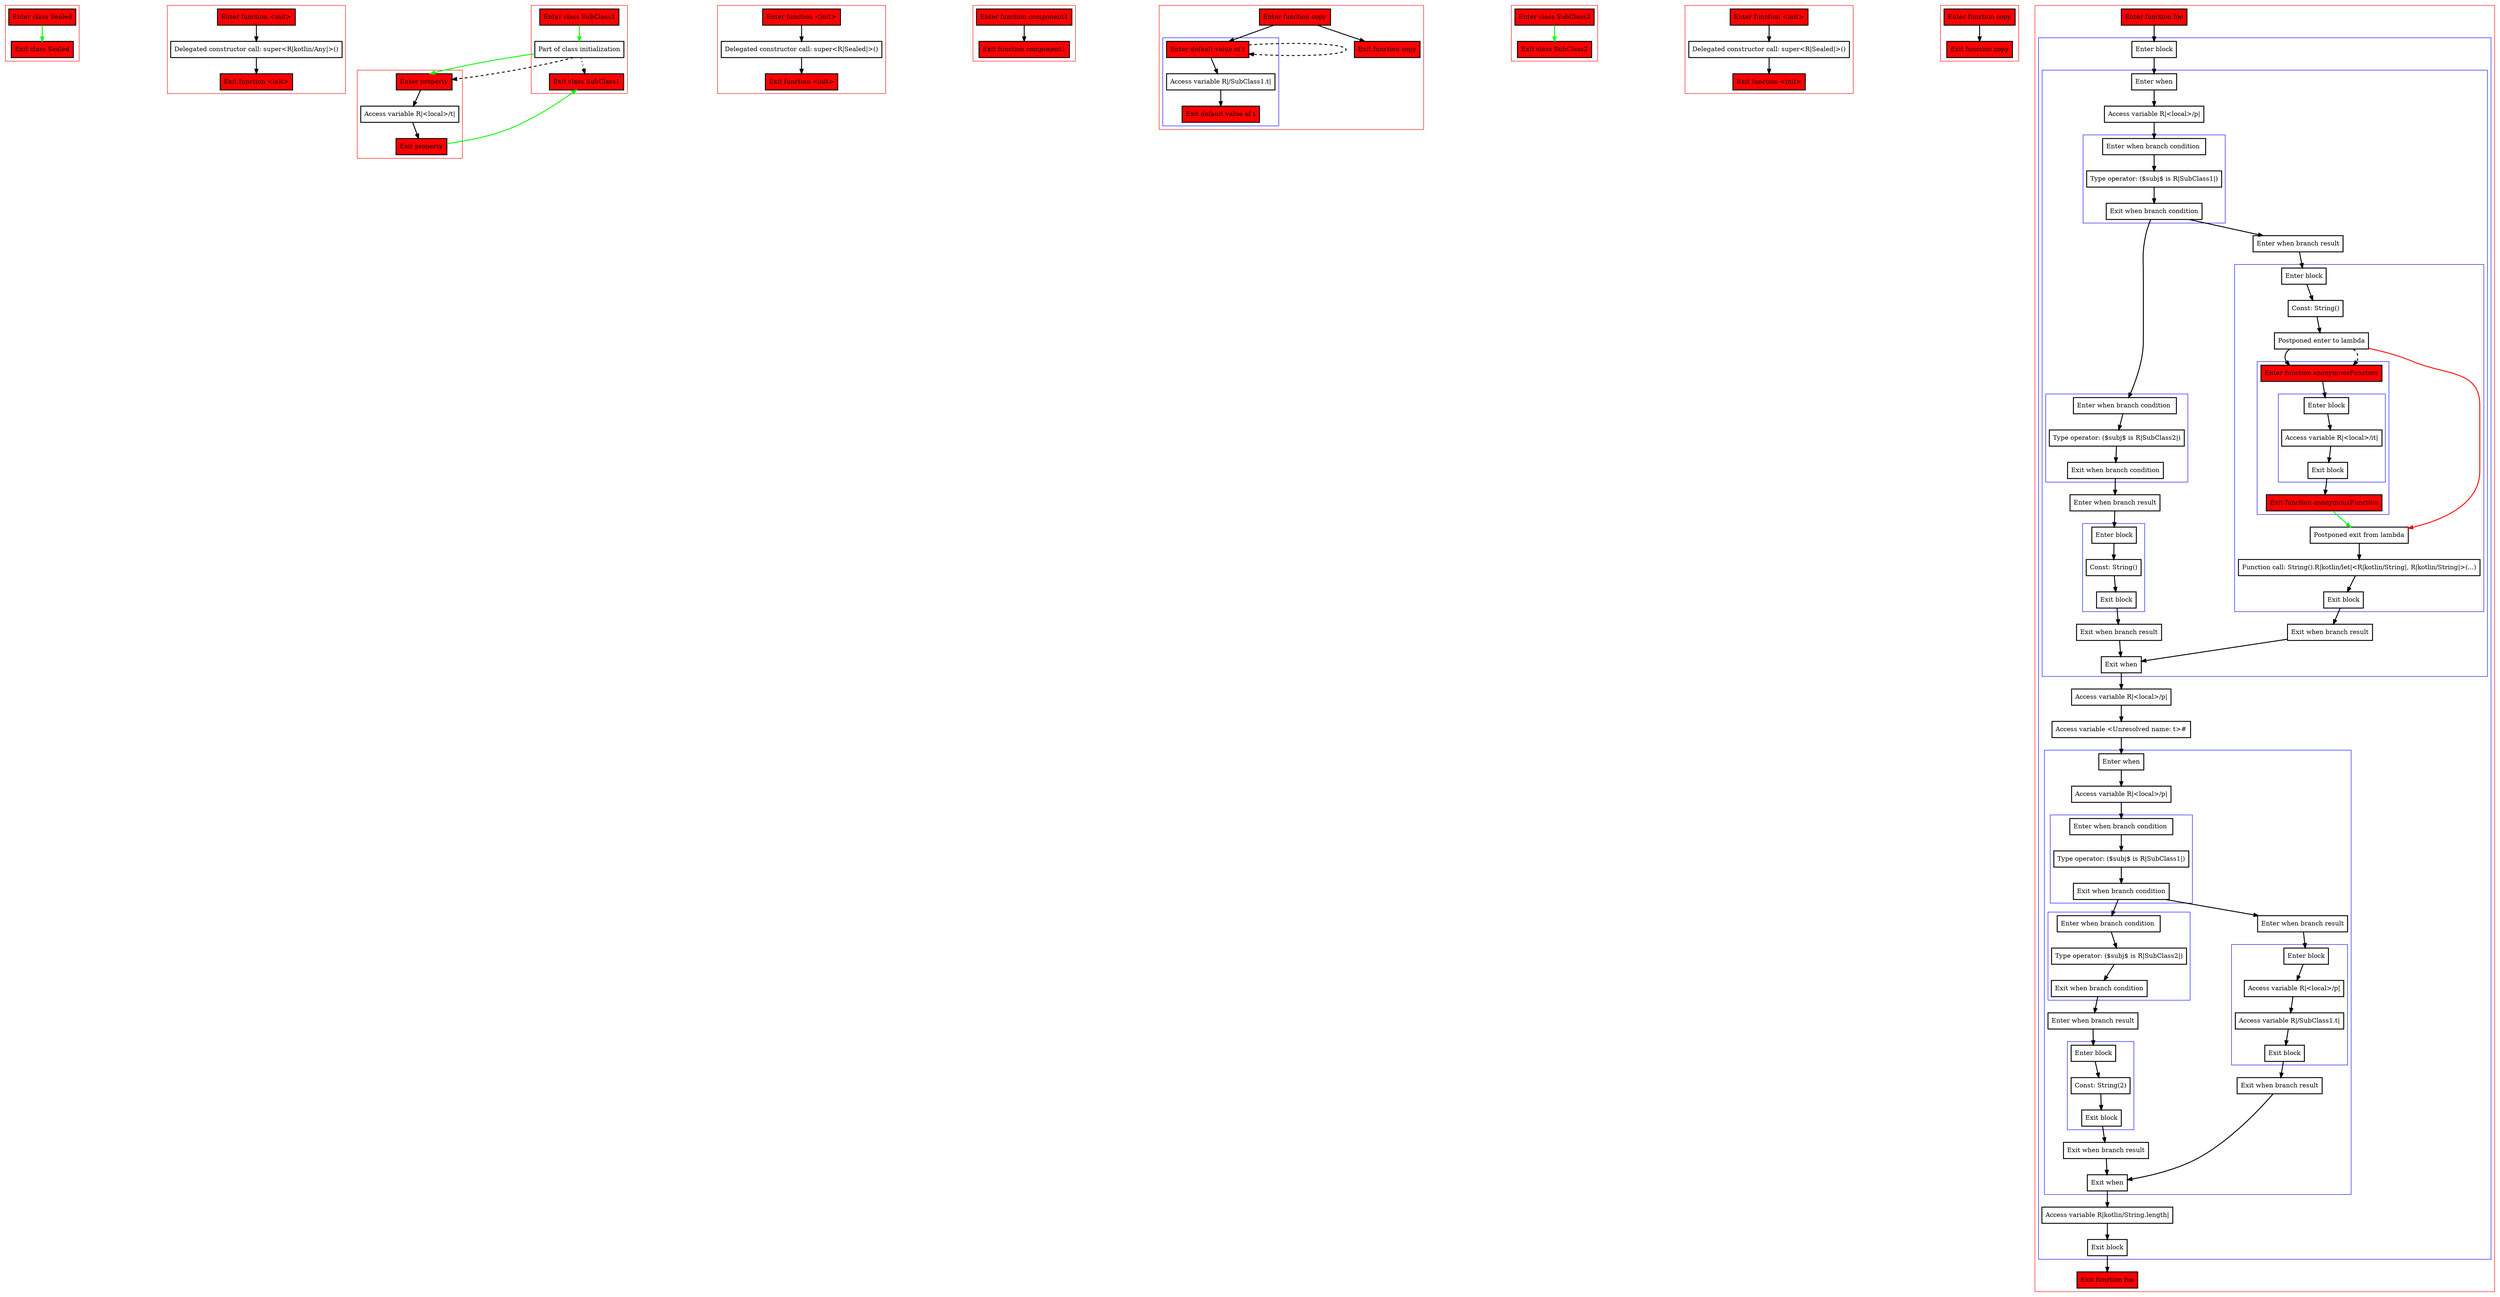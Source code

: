 digraph lambdaInWhenBranch_kt {
    graph [nodesep=3]
    node [shape=box penwidth=2]
    edge [penwidth=2]

    subgraph cluster_0 {
        color=red
        0 [label="Enter class Sealed" style="filled" fillcolor=red];
        1 [label="Exit class Sealed" style="filled" fillcolor=red];
    }
    0 -> {1} [color=green];

    subgraph cluster_1 {
        color=red
        2 [label="Enter function <init>" style="filled" fillcolor=red];
        3 [label="Delegated constructor call: super<R|kotlin/Any|>()"];
        4 [label="Exit function <init>" style="filled" fillcolor=red];
    }
    2 -> {3};
    3 -> {4};

    subgraph cluster_2 {
        color=red
        5 [label="Enter class SubClass1" style="filled" fillcolor=red];
        6 [label="Part of class initialization"];
        7 [label="Exit class SubClass1" style="filled" fillcolor=red];
    }
    5 -> {6} [color=green];
    6 -> {7} [style=dotted];
    6 -> {11} [color=green];
    6 -> {11} [style=dashed];

    subgraph cluster_3 {
        color=red
        8 [label="Enter function <init>" style="filled" fillcolor=red];
        9 [label="Delegated constructor call: super<R|Sealed|>()"];
        10 [label="Exit function <init>" style="filled" fillcolor=red];
    }
    8 -> {9};
    9 -> {10};

    subgraph cluster_4 {
        color=red
        11 [label="Enter property" style="filled" fillcolor=red];
        12 [label="Access variable R|<local>/t|"];
        13 [label="Exit property" style="filled" fillcolor=red];
    }
    11 -> {12};
    12 -> {13};
    13 -> {7} [color=green];

    subgraph cluster_5 {
        color=red
        14 [label="Enter function component1" style="filled" fillcolor=red];
        15 [label="Exit function component1" style="filled" fillcolor=red];
    }
    14 -> {15};

    subgraph cluster_6 {
        color=red
        16 [label="Enter function copy" style="filled" fillcolor=red];
        subgraph cluster_7 {
            color=blue
            18 [label="Enter default value of t" style="filled" fillcolor=red];
            19 [label="Access variable R|/SubClass1.t|"];
            20 [label="Exit default value of t" style="filled" fillcolor=red];
        }
        17 [label="Exit function copy" style="filled" fillcolor=red];
    }
    16 -> {18 17};
    18 -> {19};
    18 -> {18} [style=dashed];
    19 -> {20};

    subgraph cluster_8 {
        color=red
        21 [label="Enter class SubClass2" style="filled" fillcolor=red];
        22 [label="Exit class SubClass2" style="filled" fillcolor=red];
    }
    21 -> {22} [color=green];

    subgraph cluster_9 {
        color=red
        23 [label="Enter function <init>" style="filled" fillcolor=red];
        24 [label="Delegated constructor call: super<R|Sealed|>()"];
        25 [label="Exit function <init>" style="filled" fillcolor=red];
    }
    23 -> {24};
    24 -> {25};

    subgraph cluster_10 {
        color=red
        26 [label="Enter function copy" style="filled" fillcolor=red];
        27 [label="Exit function copy" style="filled" fillcolor=red];
    }
    26 -> {27};

    subgraph cluster_11 {
        color=red
        28 [label="Enter function foo" style="filled" fillcolor=red];
        subgraph cluster_12 {
            color=blue
            29 [label="Enter block"];
            subgraph cluster_13 {
                color=blue
                30 [label="Enter when"];
                31 [label="Access variable R|<local>/p|"];
                subgraph cluster_14 {
                    color=blue
                    32 [label="Enter when branch condition "];
                    33 [label="Type operator: ($subj$ is R|SubClass1|)"];
                    34 [label="Exit when branch condition"];
                }
                subgraph cluster_15 {
                    color=blue
                    35 [label="Enter when branch condition "];
                    36 [label="Type operator: ($subj$ is R|SubClass2|)"];
                    37 [label="Exit when branch condition"];
                }
                38 [label="Enter when branch result"];
                subgraph cluster_16 {
                    color=blue
                    39 [label="Enter block"];
                    40 [label="Const: String()"];
                    41 [label="Exit block"];
                }
                42 [label="Exit when branch result"];
                43 [label="Enter when branch result"];
                subgraph cluster_17 {
                    color=blue
                    44 [label="Enter block"];
                    45 [label="Const: String()"];
                    46 [label="Postponed enter to lambda"];
                    subgraph cluster_18 {
                        color=blue
                        77 [label="Enter function anonymousFunction" style="filled" fillcolor=red];
                        subgraph cluster_19 {
                            color=blue
                            78 [label="Enter block"];
                            79 [label="Access variable R|<local>/it|"];
                            80 [label="Exit block"];
                        }
                        81 [label="Exit function anonymousFunction" style="filled" fillcolor=red];
                    }
                    47 [label="Postponed exit from lambda"];
                    48 [label="Function call: String().R|kotlin/let|<R|kotlin/String|, R|kotlin/String|>(...)"];
                    49 [label="Exit block"];
                }
                50 [label="Exit when branch result"];
                51 [label="Exit when"];
            }
            52 [label="Access variable R|<local>/p|"];
            53 [label="Access variable <Unresolved name: t>#"];
            subgraph cluster_20 {
                color=blue
                54 [label="Enter when"];
                55 [label="Access variable R|<local>/p|"];
                subgraph cluster_21 {
                    color=blue
                    56 [label="Enter when branch condition "];
                    57 [label="Type operator: ($subj$ is R|SubClass1|)"];
                    58 [label="Exit when branch condition"];
                }
                subgraph cluster_22 {
                    color=blue
                    59 [label="Enter when branch condition "];
                    60 [label="Type operator: ($subj$ is R|SubClass2|)"];
                    61 [label="Exit when branch condition"];
                }
                62 [label="Enter when branch result"];
                subgraph cluster_23 {
                    color=blue
                    63 [label="Enter block"];
                    64 [label="Const: String(2)"];
                    65 [label="Exit block"];
                }
                66 [label="Exit when branch result"];
                67 [label="Enter when branch result"];
                subgraph cluster_24 {
                    color=blue
                    68 [label="Enter block"];
                    69 [label="Access variable R|<local>/p|"];
                    70 [label="Access variable R|/SubClass1.t|"];
                    71 [label="Exit block"];
                }
                72 [label="Exit when branch result"];
                73 [label="Exit when"];
            }
            74 [label="Access variable R|kotlin/String.length|"];
            75 [label="Exit block"];
        }
        76 [label="Exit function foo" style="filled" fillcolor=red];
    }
    28 -> {29};
    29 -> {30};
    30 -> {31};
    31 -> {32};
    32 -> {33};
    33 -> {34};
    34 -> {43 35};
    35 -> {36};
    36 -> {37};
    37 -> {38};
    38 -> {39};
    39 -> {40};
    40 -> {41};
    41 -> {42};
    42 -> {51};
    43 -> {44};
    44 -> {45};
    45 -> {46};
    46 -> {77};
    46 -> {47} [color=red];
    46 -> {77} [style=dashed];
    47 -> {48};
    48 -> {49};
    49 -> {50};
    50 -> {51};
    51 -> {52};
    52 -> {53};
    53 -> {54};
    54 -> {55};
    55 -> {56};
    56 -> {57};
    57 -> {58};
    58 -> {67 59};
    59 -> {60};
    60 -> {61};
    61 -> {62};
    62 -> {63};
    63 -> {64};
    64 -> {65};
    65 -> {66};
    66 -> {73};
    67 -> {68};
    68 -> {69};
    69 -> {70};
    70 -> {71};
    71 -> {72};
    72 -> {73};
    73 -> {74};
    74 -> {75};
    75 -> {76};
    77 -> {78};
    78 -> {79};
    79 -> {80};
    80 -> {81};
    81 -> {47} [color=green];

}
